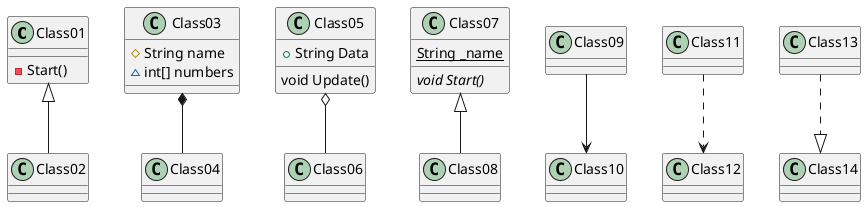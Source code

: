 ﻿@startuml
Class01 <|-- Class02
Class03 *-- Class04
Class05 o-- Class06
Class07 <|-- Class08
Class09 --> Class10
Class11 ..> Class12
Class13 ..|> Class14 

Class01 : -Start()
Class03 : #String name
Class03 : ~int[] numbers
class Class05{
+String Data
 void Update()
 }
class Class07{
{static}String _name
{abstract}void Start()
}


@enduml